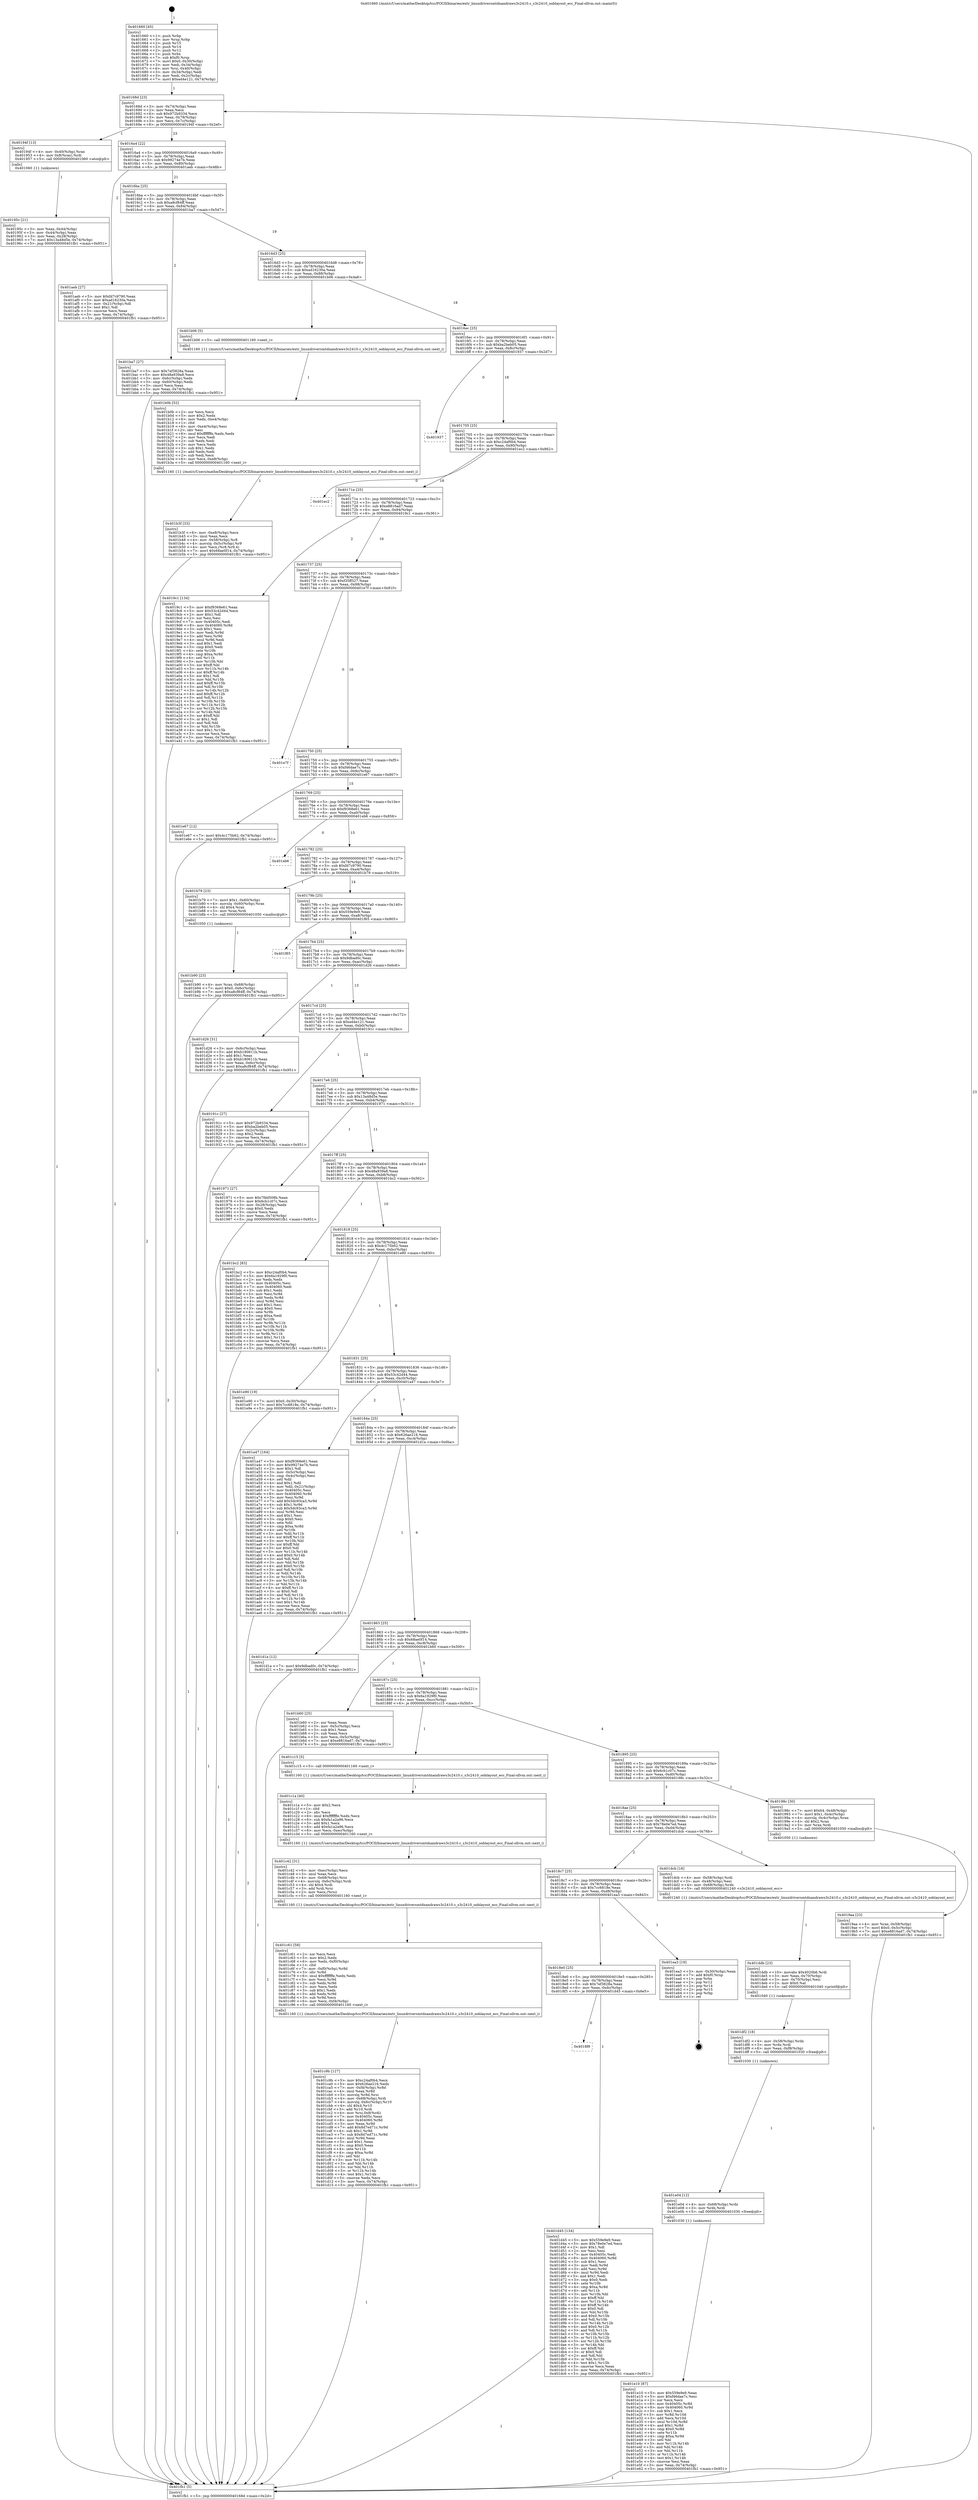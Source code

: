 digraph "0x401660" {
  label = "0x401660 (/mnt/c/Users/mathe/Desktop/tcc/POCII/binaries/extr_linuxdriversmtdnandraws3c2410.c_s3c2410_ooblayout_ecc_Final-ollvm.out::main(0))"
  labelloc = "t"
  node[shape=record]

  Entry [label="",width=0.3,height=0.3,shape=circle,fillcolor=black,style=filled]
  "0x40168d" [label="{
     0x40168d [23]\l
     | [instrs]\l
     &nbsp;&nbsp;0x40168d \<+3\>: mov -0x74(%rbp),%eax\l
     &nbsp;&nbsp;0x401690 \<+2\>: mov %eax,%ecx\l
     &nbsp;&nbsp;0x401692 \<+6\>: sub $0x972b9334,%ecx\l
     &nbsp;&nbsp;0x401698 \<+3\>: mov %eax,-0x78(%rbp)\l
     &nbsp;&nbsp;0x40169b \<+3\>: mov %ecx,-0x7c(%rbp)\l
     &nbsp;&nbsp;0x40169e \<+6\>: je 000000000040194f \<main+0x2ef\>\l
  }"]
  "0x40194f" [label="{
     0x40194f [13]\l
     | [instrs]\l
     &nbsp;&nbsp;0x40194f \<+4\>: mov -0x40(%rbp),%rax\l
     &nbsp;&nbsp;0x401953 \<+4\>: mov 0x8(%rax),%rdi\l
     &nbsp;&nbsp;0x401957 \<+5\>: call 0000000000401060 \<atoi@plt\>\l
     | [calls]\l
     &nbsp;&nbsp;0x401060 \{1\} (unknown)\l
  }"]
  "0x4016a4" [label="{
     0x4016a4 [22]\l
     | [instrs]\l
     &nbsp;&nbsp;0x4016a4 \<+5\>: jmp 00000000004016a9 \<main+0x49\>\l
     &nbsp;&nbsp;0x4016a9 \<+3\>: mov -0x78(%rbp),%eax\l
     &nbsp;&nbsp;0x4016ac \<+5\>: sub $0x99274e7b,%eax\l
     &nbsp;&nbsp;0x4016b1 \<+3\>: mov %eax,-0x80(%rbp)\l
     &nbsp;&nbsp;0x4016b4 \<+6\>: je 0000000000401aeb \<main+0x48b\>\l
  }"]
  Exit [label="",width=0.3,height=0.3,shape=circle,fillcolor=black,style=filled,peripheries=2]
  "0x401aeb" [label="{
     0x401aeb [27]\l
     | [instrs]\l
     &nbsp;&nbsp;0x401aeb \<+5\>: mov $0xfd7c9790,%eax\l
     &nbsp;&nbsp;0x401af0 \<+5\>: mov $0xad16230a,%ecx\l
     &nbsp;&nbsp;0x401af5 \<+3\>: mov -0x21(%rbp),%dl\l
     &nbsp;&nbsp;0x401af8 \<+3\>: test $0x1,%dl\l
     &nbsp;&nbsp;0x401afb \<+3\>: cmovne %ecx,%eax\l
     &nbsp;&nbsp;0x401afe \<+3\>: mov %eax,-0x74(%rbp)\l
     &nbsp;&nbsp;0x401b01 \<+5\>: jmp 0000000000401fb1 \<main+0x951\>\l
  }"]
  "0x4016ba" [label="{
     0x4016ba [25]\l
     | [instrs]\l
     &nbsp;&nbsp;0x4016ba \<+5\>: jmp 00000000004016bf \<main+0x5f\>\l
     &nbsp;&nbsp;0x4016bf \<+3\>: mov -0x78(%rbp),%eax\l
     &nbsp;&nbsp;0x4016c2 \<+5\>: sub $0xa8cf84ff,%eax\l
     &nbsp;&nbsp;0x4016c7 \<+6\>: mov %eax,-0x84(%rbp)\l
     &nbsp;&nbsp;0x4016cd \<+6\>: je 0000000000401ba7 \<main+0x547\>\l
  }"]
  "0x401e10" [label="{
     0x401e10 [87]\l
     | [instrs]\l
     &nbsp;&nbsp;0x401e10 \<+5\>: mov $0x559e9e9,%eax\l
     &nbsp;&nbsp;0x401e15 \<+5\>: mov $0xf46dae7c,%esi\l
     &nbsp;&nbsp;0x401e1a \<+2\>: xor %ecx,%ecx\l
     &nbsp;&nbsp;0x401e1c \<+8\>: mov 0x40405c,%r8d\l
     &nbsp;&nbsp;0x401e24 \<+8\>: mov 0x404060,%r9d\l
     &nbsp;&nbsp;0x401e2c \<+3\>: sub $0x1,%ecx\l
     &nbsp;&nbsp;0x401e2f \<+3\>: mov %r8d,%r10d\l
     &nbsp;&nbsp;0x401e32 \<+3\>: add %ecx,%r10d\l
     &nbsp;&nbsp;0x401e35 \<+4\>: imul %r10d,%r8d\l
     &nbsp;&nbsp;0x401e39 \<+4\>: and $0x1,%r8d\l
     &nbsp;&nbsp;0x401e3d \<+4\>: cmp $0x0,%r8d\l
     &nbsp;&nbsp;0x401e41 \<+4\>: sete %r11b\l
     &nbsp;&nbsp;0x401e45 \<+4\>: cmp $0xa,%r9d\l
     &nbsp;&nbsp;0x401e49 \<+3\>: setl %bl\l
     &nbsp;&nbsp;0x401e4c \<+3\>: mov %r11b,%r14b\l
     &nbsp;&nbsp;0x401e4f \<+3\>: and %bl,%r14b\l
     &nbsp;&nbsp;0x401e52 \<+3\>: xor %bl,%r11b\l
     &nbsp;&nbsp;0x401e55 \<+3\>: or %r11b,%r14b\l
     &nbsp;&nbsp;0x401e58 \<+4\>: test $0x1,%r14b\l
     &nbsp;&nbsp;0x401e5c \<+3\>: cmovne %esi,%eax\l
     &nbsp;&nbsp;0x401e5f \<+3\>: mov %eax,-0x74(%rbp)\l
     &nbsp;&nbsp;0x401e62 \<+5\>: jmp 0000000000401fb1 \<main+0x951\>\l
  }"]
  "0x401ba7" [label="{
     0x401ba7 [27]\l
     | [instrs]\l
     &nbsp;&nbsp;0x401ba7 \<+5\>: mov $0x7ef3828a,%eax\l
     &nbsp;&nbsp;0x401bac \<+5\>: mov $0x48a939a8,%ecx\l
     &nbsp;&nbsp;0x401bb1 \<+3\>: mov -0x6c(%rbp),%edx\l
     &nbsp;&nbsp;0x401bb4 \<+3\>: cmp -0x60(%rbp),%edx\l
     &nbsp;&nbsp;0x401bb7 \<+3\>: cmovl %ecx,%eax\l
     &nbsp;&nbsp;0x401bba \<+3\>: mov %eax,-0x74(%rbp)\l
     &nbsp;&nbsp;0x401bbd \<+5\>: jmp 0000000000401fb1 \<main+0x951\>\l
  }"]
  "0x4016d3" [label="{
     0x4016d3 [25]\l
     | [instrs]\l
     &nbsp;&nbsp;0x4016d3 \<+5\>: jmp 00000000004016d8 \<main+0x78\>\l
     &nbsp;&nbsp;0x4016d8 \<+3\>: mov -0x78(%rbp),%eax\l
     &nbsp;&nbsp;0x4016db \<+5\>: sub $0xad16230a,%eax\l
     &nbsp;&nbsp;0x4016e0 \<+6\>: mov %eax,-0x88(%rbp)\l
     &nbsp;&nbsp;0x4016e6 \<+6\>: je 0000000000401b06 \<main+0x4a6\>\l
  }"]
  "0x401e04" [label="{
     0x401e04 [12]\l
     | [instrs]\l
     &nbsp;&nbsp;0x401e04 \<+4\>: mov -0x68(%rbp),%rdx\l
     &nbsp;&nbsp;0x401e08 \<+3\>: mov %rdx,%rdi\l
     &nbsp;&nbsp;0x401e0b \<+5\>: call 0000000000401030 \<free@plt\>\l
     | [calls]\l
     &nbsp;&nbsp;0x401030 \{1\} (unknown)\l
  }"]
  "0x401b06" [label="{
     0x401b06 [5]\l
     | [instrs]\l
     &nbsp;&nbsp;0x401b06 \<+5\>: call 0000000000401160 \<next_i\>\l
     | [calls]\l
     &nbsp;&nbsp;0x401160 \{1\} (/mnt/c/Users/mathe/Desktop/tcc/POCII/binaries/extr_linuxdriversmtdnandraws3c2410.c_s3c2410_ooblayout_ecc_Final-ollvm.out::next_i)\l
  }"]
  "0x4016ec" [label="{
     0x4016ec [25]\l
     | [instrs]\l
     &nbsp;&nbsp;0x4016ec \<+5\>: jmp 00000000004016f1 \<main+0x91\>\l
     &nbsp;&nbsp;0x4016f1 \<+3\>: mov -0x78(%rbp),%eax\l
     &nbsp;&nbsp;0x4016f4 \<+5\>: sub $0xba2beb05,%eax\l
     &nbsp;&nbsp;0x4016f9 \<+6\>: mov %eax,-0x8c(%rbp)\l
     &nbsp;&nbsp;0x4016ff \<+6\>: je 0000000000401937 \<main+0x2d7\>\l
  }"]
  "0x401df2" [label="{
     0x401df2 [18]\l
     | [instrs]\l
     &nbsp;&nbsp;0x401df2 \<+4\>: mov -0x58(%rbp),%rdx\l
     &nbsp;&nbsp;0x401df6 \<+3\>: mov %rdx,%rdi\l
     &nbsp;&nbsp;0x401df9 \<+6\>: mov %eax,-0xf8(%rbp)\l
     &nbsp;&nbsp;0x401dff \<+5\>: call 0000000000401030 \<free@plt\>\l
     | [calls]\l
     &nbsp;&nbsp;0x401030 \{1\} (unknown)\l
  }"]
  "0x401937" [label="{
     0x401937\l
  }", style=dashed]
  "0x401705" [label="{
     0x401705 [25]\l
     | [instrs]\l
     &nbsp;&nbsp;0x401705 \<+5\>: jmp 000000000040170a \<main+0xaa\>\l
     &nbsp;&nbsp;0x40170a \<+3\>: mov -0x78(%rbp),%eax\l
     &nbsp;&nbsp;0x40170d \<+5\>: sub $0xc24af0b4,%eax\l
     &nbsp;&nbsp;0x401712 \<+6\>: mov %eax,-0x90(%rbp)\l
     &nbsp;&nbsp;0x401718 \<+6\>: je 0000000000401ec2 \<main+0x862\>\l
  }"]
  "0x401ddb" [label="{
     0x401ddb [23]\l
     | [instrs]\l
     &nbsp;&nbsp;0x401ddb \<+10\>: movabs $0x4020b6,%rdi\l
     &nbsp;&nbsp;0x401de5 \<+3\>: mov %eax,-0x70(%rbp)\l
     &nbsp;&nbsp;0x401de8 \<+3\>: mov -0x70(%rbp),%esi\l
     &nbsp;&nbsp;0x401deb \<+2\>: mov $0x0,%al\l
     &nbsp;&nbsp;0x401ded \<+5\>: call 0000000000401040 \<printf@plt\>\l
     | [calls]\l
     &nbsp;&nbsp;0x401040 \{1\} (unknown)\l
  }"]
  "0x401ec2" [label="{
     0x401ec2\l
  }", style=dashed]
  "0x40171e" [label="{
     0x40171e [25]\l
     | [instrs]\l
     &nbsp;&nbsp;0x40171e \<+5\>: jmp 0000000000401723 \<main+0xc3\>\l
     &nbsp;&nbsp;0x401723 \<+3\>: mov -0x78(%rbp),%eax\l
     &nbsp;&nbsp;0x401726 \<+5\>: sub $0xe8816ad7,%eax\l
     &nbsp;&nbsp;0x40172b \<+6\>: mov %eax,-0x94(%rbp)\l
     &nbsp;&nbsp;0x401731 \<+6\>: je 00000000004019c1 \<main+0x361\>\l
  }"]
  "0x4018f9" [label="{
     0x4018f9\l
  }", style=dashed]
  "0x4019c1" [label="{
     0x4019c1 [134]\l
     | [instrs]\l
     &nbsp;&nbsp;0x4019c1 \<+5\>: mov $0xf9368e61,%eax\l
     &nbsp;&nbsp;0x4019c6 \<+5\>: mov $0x53c42d44,%ecx\l
     &nbsp;&nbsp;0x4019cb \<+2\>: mov $0x1,%dl\l
     &nbsp;&nbsp;0x4019cd \<+2\>: xor %esi,%esi\l
     &nbsp;&nbsp;0x4019cf \<+7\>: mov 0x40405c,%edi\l
     &nbsp;&nbsp;0x4019d6 \<+8\>: mov 0x404060,%r8d\l
     &nbsp;&nbsp;0x4019de \<+3\>: sub $0x1,%esi\l
     &nbsp;&nbsp;0x4019e1 \<+3\>: mov %edi,%r9d\l
     &nbsp;&nbsp;0x4019e4 \<+3\>: add %esi,%r9d\l
     &nbsp;&nbsp;0x4019e7 \<+4\>: imul %r9d,%edi\l
     &nbsp;&nbsp;0x4019eb \<+3\>: and $0x1,%edi\l
     &nbsp;&nbsp;0x4019ee \<+3\>: cmp $0x0,%edi\l
     &nbsp;&nbsp;0x4019f1 \<+4\>: sete %r10b\l
     &nbsp;&nbsp;0x4019f5 \<+4\>: cmp $0xa,%r8d\l
     &nbsp;&nbsp;0x4019f9 \<+4\>: setl %r11b\l
     &nbsp;&nbsp;0x4019fd \<+3\>: mov %r10b,%bl\l
     &nbsp;&nbsp;0x401a00 \<+3\>: xor $0xff,%bl\l
     &nbsp;&nbsp;0x401a03 \<+3\>: mov %r11b,%r14b\l
     &nbsp;&nbsp;0x401a06 \<+4\>: xor $0xff,%r14b\l
     &nbsp;&nbsp;0x401a0a \<+3\>: xor $0x1,%dl\l
     &nbsp;&nbsp;0x401a0d \<+3\>: mov %bl,%r15b\l
     &nbsp;&nbsp;0x401a10 \<+4\>: and $0xff,%r15b\l
     &nbsp;&nbsp;0x401a14 \<+3\>: and %dl,%r10b\l
     &nbsp;&nbsp;0x401a17 \<+3\>: mov %r14b,%r12b\l
     &nbsp;&nbsp;0x401a1a \<+4\>: and $0xff,%r12b\l
     &nbsp;&nbsp;0x401a1e \<+3\>: and %dl,%r11b\l
     &nbsp;&nbsp;0x401a21 \<+3\>: or %r10b,%r15b\l
     &nbsp;&nbsp;0x401a24 \<+3\>: or %r11b,%r12b\l
     &nbsp;&nbsp;0x401a27 \<+3\>: xor %r12b,%r15b\l
     &nbsp;&nbsp;0x401a2a \<+3\>: or %r14b,%bl\l
     &nbsp;&nbsp;0x401a2d \<+3\>: xor $0xff,%bl\l
     &nbsp;&nbsp;0x401a30 \<+3\>: or $0x1,%dl\l
     &nbsp;&nbsp;0x401a33 \<+2\>: and %dl,%bl\l
     &nbsp;&nbsp;0x401a35 \<+3\>: or %bl,%r15b\l
     &nbsp;&nbsp;0x401a38 \<+4\>: test $0x1,%r15b\l
     &nbsp;&nbsp;0x401a3c \<+3\>: cmovne %ecx,%eax\l
     &nbsp;&nbsp;0x401a3f \<+3\>: mov %eax,-0x74(%rbp)\l
     &nbsp;&nbsp;0x401a42 \<+5\>: jmp 0000000000401fb1 \<main+0x951\>\l
  }"]
  "0x401737" [label="{
     0x401737 [25]\l
     | [instrs]\l
     &nbsp;&nbsp;0x401737 \<+5\>: jmp 000000000040173c \<main+0xdc\>\l
     &nbsp;&nbsp;0x40173c \<+3\>: mov -0x78(%rbp),%eax\l
     &nbsp;&nbsp;0x40173f \<+5\>: sub $0xf35ff327,%eax\l
     &nbsp;&nbsp;0x401744 \<+6\>: mov %eax,-0x98(%rbp)\l
     &nbsp;&nbsp;0x40174a \<+6\>: je 0000000000401e7f \<main+0x81f\>\l
  }"]
  "0x401d45" [label="{
     0x401d45 [134]\l
     | [instrs]\l
     &nbsp;&nbsp;0x401d45 \<+5\>: mov $0x559e9e9,%eax\l
     &nbsp;&nbsp;0x401d4a \<+5\>: mov $0x78e0e7ed,%ecx\l
     &nbsp;&nbsp;0x401d4f \<+2\>: mov $0x1,%dl\l
     &nbsp;&nbsp;0x401d51 \<+2\>: xor %esi,%esi\l
     &nbsp;&nbsp;0x401d53 \<+7\>: mov 0x40405c,%edi\l
     &nbsp;&nbsp;0x401d5a \<+8\>: mov 0x404060,%r8d\l
     &nbsp;&nbsp;0x401d62 \<+3\>: sub $0x1,%esi\l
     &nbsp;&nbsp;0x401d65 \<+3\>: mov %edi,%r9d\l
     &nbsp;&nbsp;0x401d68 \<+3\>: add %esi,%r9d\l
     &nbsp;&nbsp;0x401d6b \<+4\>: imul %r9d,%edi\l
     &nbsp;&nbsp;0x401d6f \<+3\>: and $0x1,%edi\l
     &nbsp;&nbsp;0x401d72 \<+3\>: cmp $0x0,%edi\l
     &nbsp;&nbsp;0x401d75 \<+4\>: sete %r10b\l
     &nbsp;&nbsp;0x401d79 \<+4\>: cmp $0xa,%r8d\l
     &nbsp;&nbsp;0x401d7d \<+4\>: setl %r11b\l
     &nbsp;&nbsp;0x401d81 \<+3\>: mov %r10b,%bl\l
     &nbsp;&nbsp;0x401d84 \<+3\>: xor $0xff,%bl\l
     &nbsp;&nbsp;0x401d87 \<+3\>: mov %r11b,%r14b\l
     &nbsp;&nbsp;0x401d8a \<+4\>: xor $0xff,%r14b\l
     &nbsp;&nbsp;0x401d8e \<+3\>: xor $0x0,%dl\l
     &nbsp;&nbsp;0x401d91 \<+3\>: mov %bl,%r15b\l
     &nbsp;&nbsp;0x401d94 \<+4\>: and $0x0,%r15b\l
     &nbsp;&nbsp;0x401d98 \<+3\>: and %dl,%r10b\l
     &nbsp;&nbsp;0x401d9b \<+3\>: mov %r14b,%r12b\l
     &nbsp;&nbsp;0x401d9e \<+4\>: and $0x0,%r12b\l
     &nbsp;&nbsp;0x401da2 \<+3\>: and %dl,%r11b\l
     &nbsp;&nbsp;0x401da5 \<+3\>: or %r10b,%r15b\l
     &nbsp;&nbsp;0x401da8 \<+3\>: or %r11b,%r12b\l
     &nbsp;&nbsp;0x401dab \<+3\>: xor %r12b,%r15b\l
     &nbsp;&nbsp;0x401dae \<+3\>: or %r14b,%bl\l
     &nbsp;&nbsp;0x401db1 \<+3\>: xor $0xff,%bl\l
     &nbsp;&nbsp;0x401db4 \<+3\>: or $0x0,%dl\l
     &nbsp;&nbsp;0x401db7 \<+2\>: and %dl,%bl\l
     &nbsp;&nbsp;0x401db9 \<+3\>: or %bl,%r15b\l
     &nbsp;&nbsp;0x401dbc \<+4\>: test $0x1,%r15b\l
     &nbsp;&nbsp;0x401dc0 \<+3\>: cmovne %ecx,%eax\l
     &nbsp;&nbsp;0x401dc3 \<+3\>: mov %eax,-0x74(%rbp)\l
     &nbsp;&nbsp;0x401dc6 \<+5\>: jmp 0000000000401fb1 \<main+0x951\>\l
  }"]
  "0x401e7f" [label="{
     0x401e7f\l
  }", style=dashed]
  "0x401750" [label="{
     0x401750 [25]\l
     | [instrs]\l
     &nbsp;&nbsp;0x401750 \<+5\>: jmp 0000000000401755 \<main+0xf5\>\l
     &nbsp;&nbsp;0x401755 \<+3\>: mov -0x78(%rbp),%eax\l
     &nbsp;&nbsp;0x401758 \<+5\>: sub $0xf46dae7c,%eax\l
     &nbsp;&nbsp;0x40175d \<+6\>: mov %eax,-0x9c(%rbp)\l
     &nbsp;&nbsp;0x401763 \<+6\>: je 0000000000401e67 \<main+0x807\>\l
  }"]
  "0x4018e0" [label="{
     0x4018e0 [25]\l
     | [instrs]\l
     &nbsp;&nbsp;0x4018e0 \<+5\>: jmp 00000000004018e5 \<main+0x285\>\l
     &nbsp;&nbsp;0x4018e5 \<+3\>: mov -0x78(%rbp),%eax\l
     &nbsp;&nbsp;0x4018e8 \<+5\>: sub $0x7ef3828a,%eax\l
     &nbsp;&nbsp;0x4018ed \<+6\>: mov %eax,-0xdc(%rbp)\l
     &nbsp;&nbsp;0x4018f3 \<+6\>: je 0000000000401d45 \<main+0x6e5\>\l
  }"]
  "0x401e67" [label="{
     0x401e67 [12]\l
     | [instrs]\l
     &nbsp;&nbsp;0x401e67 \<+7\>: movl $0x4c175b62,-0x74(%rbp)\l
     &nbsp;&nbsp;0x401e6e \<+5\>: jmp 0000000000401fb1 \<main+0x951\>\l
  }"]
  "0x401769" [label="{
     0x401769 [25]\l
     | [instrs]\l
     &nbsp;&nbsp;0x401769 \<+5\>: jmp 000000000040176e \<main+0x10e\>\l
     &nbsp;&nbsp;0x40176e \<+3\>: mov -0x78(%rbp),%eax\l
     &nbsp;&nbsp;0x401771 \<+5\>: sub $0xf9368e61,%eax\l
     &nbsp;&nbsp;0x401776 \<+6\>: mov %eax,-0xa0(%rbp)\l
     &nbsp;&nbsp;0x40177c \<+6\>: je 0000000000401eb6 \<main+0x856\>\l
  }"]
  "0x401ea3" [label="{
     0x401ea3 [19]\l
     | [instrs]\l
     &nbsp;&nbsp;0x401ea3 \<+3\>: mov -0x30(%rbp),%eax\l
     &nbsp;&nbsp;0x401ea6 \<+7\>: add $0xf0,%rsp\l
     &nbsp;&nbsp;0x401ead \<+1\>: pop %rbx\l
     &nbsp;&nbsp;0x401eae \<+2\>: pop %r12\l
     &nbsp;&nbsp;0x401eb0 \<+2\>: pop %r14\l
     &nbsp;&nbsp;0x401eb2 \<+2\>: pop %r15\l
     &nbsp;&nbsp;0x401eb4 \<+1\>: pop %rbp\l
     &nbsp;&nbsp;0x401eb5 \<+1\>: ret\l
  }"]
  "0x401eb6" [label="{
     0x401eb6\l
  }", style=dashed]
  "0x401782" [label="{
     0x401782 [25]\l
     | [instrs]\l
     &nbsp;&nbsp;0x401782 \<+5\>: jmp 0000000000401787 \<main+0x127\>\l
     &nbsp;&nbsp;0x401787 \<+3\>: mov -0x78(%rbp),%eax\l
     &nbsp;&nbsp;0x40178a \<+5\>: sub $0xfd7c9790,%eax\l
     &nbsp;&nbsp;0x40178f \<+6\>: mov %eax,-0xa4(%rbp)\l
     &nbsp;&nbsp;0x401795 \<+6\>: je 0000000000401b79 \<main+0x519\>\l
  }"]
  "0x4018c7" [label="{
     0x4018c7 [25]\l
     | [instrs]\l
     &nbsp;&nbsp;0x4018c7 \<+5\>: jmp 00000000004018cc \<main+0x26c\>\l
     &nbsp;&nbsp;0x4018cc \<+3\>: mov -0x78(%rbp),%eax\l
     &nbsp;&nbsp;0x4018cf \<+5\>: sub $0x7cc6818e,%eax\l
     &nbsp;&nbsp;0x4018d4 \<+6\>: mov %eax,-0xd8(%rbp)\l
     &nbsp;&nbsp;0x4018da \<+6\>: je 0000000000401ea3 \<main+0x843\>\l
  }"]
  "0x401b79" [label="{
     0x401b79 [23]\l
     | [instrs]\l
     &nbsp;&nbsp;0x401b79 \<+7\>: movl $0x1,-0x60(%rbp)\l
     &nbsp;&nbsp;0x401b80 \<+4\>: movslq -0x60(%rbp),%rax\l
     &nbsp;&nbsp;0x401b84 \<+4\>: shl $0x4,%rax\l
     &nbsp;&nbsp;0x401b88 \<+3\>: mov %rax,%rdi\l
     &nbsp;&nbsp;0x401b8b \<+5\>: call 0000000000401050 \<malloc@plt\>\l
     | [calls]\l
     &nbsp;&nbsp;0x401050 \{1\} (unknown)\l
  }"]
  "0x40179b" [label="{
     0x40179b [25]\l
     | [instrs]\l
     &nbsp;&nbsp;0x40179b \<+5\>: jmp 00000000004017a0 \<main+0x140\>\l
     &nbsp;&nbsp;0x4017a0 \<+3\>: mov -0x78(%rbp),%eax\l
     &nbsp;&nbsp;0x4017a3 \<+5\>: sub $0x559e9e9,%eax\l
     &nbsp;&nbsp;0x4017a8 \<+6\>: mov %eax,-0xa8(%rbp)\l
     &nbsp;&nbsp;0x4017ae \<+6\>: je 0000000000401f65 \<main+0x905\>\l
  }"]
  "0x401dcb" [label="{
     0x401dcb [16]\l
     | [instrs]\l
     &nbsp;&nbsp;0x401dcb \<+4\>: mov -0x58(%rbp),%rdi\l
     &nbsp;&nbsp;0x401dcf \<+3\>: mov -0x48(%rbp),%esi\l
     &nbsp;&nbsp;0x401dd2 \<+4\>: mov -0x68(%rbp),%rdx\l
     &nbsp;&nbsp;0x401dd6 \<+5\>: call 0000000000401240 \<s3c2410_ooblayout_ecc\>\l
     | [calls]\l
     &nbsp;&nbsp;0x401240 \{1\} (/mnt/c/Users/mathe/Desktop/tcc/POCII/binaries/extr_linuxdriversmtdnandraws3c2410.c_s3c2410_ooblayout_ecc_Final-ollvm.out::s3c2410_ooblayout_ecc)\l
  }"]
  "0x401f65" [label="{
     0x401f65\l
  }", style=dashed]
  "0x4017b4" [label="{
     0x4017b4 [25]\l
     | [instrs]\l
     &nbsp;&nbsp;0x4017b4 \<+5\>: jmp 00000000004017b9 \<main+0x159\>\l
     &nbsp;&nbsp;0x4017b9 \<+3\>: mov -0x78(%rbp),%eax\l
     &nbsp;&nbsp;0x4017bc \<+5\>: sub $0x9dbad0c,%eax\l
     &nbsp;&nbsp;0x4017c1 \<+6\>: mov %eax,-0xac(%rbp)\l
     &nbsp;&nbsp;0x4017c7 \<+6\>: je 0000000000401d26 \<main+0x6c6\>\l
  }"]
  "0x401c9b" [label="{
     0x401c9b [127]\l
     | [instrs]\l
     &nbsp;&nbsp;0x401c9b \<+5\>: mov $0xc24af0b4,%ecx\l
     &nbsp;&nbsp;0x401ca0 \<+5\>: mov $0x626ae216,%edx\l
     &nbsp;&nbsp;0x401ca5 \<+7\>: mov -0xf4(%rbp),%r8d\l
     &nbsp;&nbsp;0x401cac \<+4\>: imul %eax,%r8d\l
     &nbsp;&nbsp;0x401cb0 \<+3\>: movslq %r8d,%rsi\l
     &nbsp;&nbsp;0x401cb3 \<+4\>: mov -0x68(%rbp),%rdi\l
     &nbsp;&nbsp;0x401cb7 \<+4\>: movslq -0x6c(%rbp),%r10\l
     &nbsp;&nbsp;0x401cbb \<+4\>: shl $0x4,%r10\l
     &nbsp;&nbsp;0x401cbf \<+3\>: add %r10,%rdi\l
     &nbsp;&nbsp;0x401cc2 \<+4\>: mov %rsi,0x8(%rdi)\l
     &nbsp;&nbsp;0x401cc6 \<+7\>: mov 0x40405c,%eax\l
     &nbsp;&nbsp;0x401ccd \<+8\>: mov 0x404060,%r8d\l
     &nbsp;&nbsp;0x401cd5 \<+3\>: mov %eax,%r9d\l
     &nbsp;&nbsp;0x401cd8 \<+7\>: add $0x8d7ed71c,%r9d\l
     &nbsp;&nbsp;0x401cdf \<+4\>: sub $0x1,%r9d\l
     &nbsp;&nbsp;0x401ce3 \<+7\>: sub $0x8d7ed71c,%r9d\l
     &nbsp;&nbsp;0x401cea \<+4\>: imul %r9d,%eax\l
     &nbsp;&nbsp;0x401cee \<+3\>: and $0x1,%eax\l
     &nbsp;&nbsp;0x401cf1 \<+3\>: cmp $0x0,%eax\l
     &nbsp;&nbsp;0x401cf4 \<+4\>: sete %r11b\l
     &nbsp;&nbsp;0x401cf8 \<+4\>: cmp $0xa,%r8d\l
     &nbsp;&nbsp;0x401cfc \<+3\>: setl %bl\l
     &nbsp;&nbsp;0x401cff \<+3\>: mov %r11b,%r14b\l
     &nbsp;&nbsp;0x401d02 \<+3\>: and %bl,%r14b\l
     &nbsp;&nbsp;0x401d05 \<+3\>: xor %bl,%r11b\l
     &nbsp;&nbsp;0x401d08 \<+3\>: or %r11b,%r14b\l
     &nbsp;&nbsp;0x401d0b \<+4\>: test $0x1,%r14b\l
     &nbsp;&nbsp;0x401d0f \<+3\>: cmovne %edx,%ecx\l
     &nbsp;&nbsp;0x401d12 \<+3\>: mov %ecx,-0x74(%rbp)\l
     &nbsp;&nbsp;0x401d15 \<+5\>: jmp 0000000000401fb1 \<main+0x951\>\l
  }"]
  "0x401d26" [label="{
     0x401d26 [31]\l
     | [instrs]\l
     &nbsp;&nbsp;0x401d26 \<+3\>: mov -0x6c(%rbp),%eax\l
     &nbsp;&nbsp;0x401d29 \<+5\>: add $0xb180611b,%eax\l
     &nbsp;&nbsp;0x401d2e \<+3\>: add $0x1,%eax\l
     &nbsp;&nbsp;0x401d31 \<+5\>: sub $0xb180611b,%eax\l
     &nbsp;&nbsp;0x401d36 \<+3\>: mov %eax,-0x6c(%rbp)\l
     &nbsp;&nbsp;0x401d39 \<+7\>: movl $0xa8cf84ff,-0x74(%rbp)\l
     &nbsp;&nbsp;0x401d40 \<+5\>: jmp 0000000000401fb1 \<main+0x951\>\l
  }"]
  "0x4017cd" [label="{
     0x4017cd [25]\l
     | [instrs]\l
     &nbsp;&nbsp;0x4017cd \<+5\>: jmp 00000000004017d2 \<main+0x172\>\l
     &nbsp;&nbsp;0x4017d2 \<+3\>: mov -0x78(%rbp),%eax\l
     &nbsp;&nbsp;0x4017d5 \<+5\>: sub $0xed4e121,%eax\l
     &nbsp;&nbsp;0x4017da \<+6\>: mov %eax,-0xb0(%rbp)\l
     &nbsp;&nbsp;0x4017e0 \<+6\>: je 000000000040191c \<main+0x2bc\>\l
  }"]
  "0x401c61" [label="{
     0x401c61 [58]\l
     | [instrs]\l
     &nbsp;&nbsp;0x401c61 \<+2\>: xor %ecx,%ecx\l
     &nbsp;&nbsp;0x401c63 \<+5\>: mov $0x2,%edx\l
     &nbsp;&nbsp;0x401c68 \<+6\>: mov %edx,-0xf0(%rbp)\l
     &nbsp;&nbsp;0x401c6e \<+1\>: cltd\l
     &nbsp;&nbsp;0x401c6f \<+7\>: mov -0xf0(%rbp),%r8d\l
     &nbsp;&nbsp;0x401c76 \<+3\>: idiv %r8d\l
     &nbsp;&nbsp;0x401c79 \<+6\>: imul $0xfffffffe,%edx,%edx\l
     &nbsp;&nbsp;0x401c7f \<+3\>: mov %ecx,%r9d\l
     &nbsp;&nbsp;0x401c82 \<+3\>: sub %edx,%r9d\l
     &nbsp;&nbsp;0x401c85 \<+2\>: mov %ecx,%edx\l
     &nbsp;&nbsp;0x401c87 \<+3\>: sub $0x1,%edx\l
     &nbsp;&nbsp;0x401c8a \<+3\>: add %edx,%r9d\l
     &nbsp;&nbsp;0x401c8d \<+3\>: sub %r9d,%ecx\l
     &nbsp;&nbsp;0x401c90 \<+6\>: mov %ecx,-0xf4(%rbp)\l
     &nbsp;&nbsp;0x401c96 \<+5\>: call 0000000000401160 \<next_i\>\l
     | [calls]\l
     &nbsp;&nbsp;0x401160 \{1\} (/mnt/c/Users/mathe/Desktop/tcc/POCII/binaries/extr_linuxdriversmtdnandraws3c2410.c_s3c2410_ooblayout_ecc_Final-ollvm.out::next_i)\l
  }"]
  "0x40191c" [label="{
     0x40191c [27]\l
     | [instrs]\l
     &nbsp;&nbsp;0x40191c \<+5\>: mov $0x972b9334,%eax\l
     &nbsp;&nbsp;0x401921 \<+5\>: mov $0xba2beb05,%ecx\l
     &nbsp;&nbsp;0x401926 \<+3\>: mov -0x2c(%rbp),%edx\l
     &nbsp;&nbsp;0x401929 \<+3\>: cmp $0x2,%edx\l
     &nbsp;&nbsp;0x40192c \<+3\>: cmovne %ecx,%eax\l
     &nbsp;&nbsp;0x40192f \<+3\>: mov %eax,-0x74(%rbp)\l
     &nbsp;&nbsp;0x401932 \<+5\>: jmp 0000000000401fb1 \<main+0x951\>\l
  }"]
  "0x4017e6" [label="{
     0x4017e6 [25]\l
     | [instrs]\l
     &nbsp;&nbsp;0x4017e6 \<+5\>: jmp 00000000004017eb \<main+0x18b\>\l
     &nbsp;&nbsp;0x4017eb \<+3\>: mov -0x78(%rbp),%eax\l
     &nbsp;&nbsp;0x4017ee \<+5\>: sub $0x13a48d5e,%eax\l
     &nbsp;&nbsp;0x4017f3 \<+6\>: mov %eax,-0xb4(%rbp)\l
     &nbsp;&nbsp;0x4017f9 \<+6\>: je 0000000000401971 \<main+0x311\>\l
  }"]
  "0x401fb1" [label="{
     0x401fb1 [5]\l
     | [instrs]\l
     &nbsp;&nbsp;0x401fb1 \<+5\>: jmp 000000000040168d \<main+0x2d\>\l
  }"]
  "0x401660" [label="{
     0x401660 [45]\l
     | [instrs]\l
     &nbsp;&nbsp;0x401660 \<+1\>: push %rbp\l
     &nbsp;&nbsp;0x401661 \<+3\>: mov %rsp,%rbp\l
     &nbsp;&nbsp;0x401664 \<+2\>: push %r15\l
     &nbsp;&nbsp;0x401666 \<+2\>: push %r14\l
     &nbsp;&nbsp;0x401668 \<+2\>: push %r12\l
     &nbsp;&nbsp;0x40166a \<+1\>: push %rbx\l
     &nbsp;&nbsp;0x40166b \<+7\>: sub $0xf0,%rsp\l
     &nbsp;&nbsp;0x401672 \<+7\>: movl $0x0,-0x30(%rbp)\l
     &nbsp;&nbsp;0x401679 \<+3\>: mov %edi,-0x34(%rbp)\l
     &nbsp;&nbsp;0x40167c \<+4\>: mov %rsi,-0x40(%rbp)\l
     &nbsp;&nbsp;0x401680 \<+3\>: mov -0x34(%rbp),%edi\l
     &nbsp;&nbsp;0x401683 \<+3\>: mov %edi,-0x2c(%rbp)\l
     &nbsp;&nbsp;0x401686 \<+7\>: movl $0xed4e121,-0x74(%rbp)\l
  }"]
  "0x40195c" [label="{
     0x40195c [21]\l
     | [instrs]\l
     &nbsp;&nbsp;0x40195c \<+3\>: mov %eax,-0x44(%rbp)\l
     &nbsp;&nbsp;0x40195f \<+3\>: mov -0x44(%rbp),%eax\l
     &nbsp;&nbsp;0x401962 \<+3\>: mov %eax,-0x28(%rbp)\l
     &nbsp;&nbsp;0x401965 \<+7\>: movl $0x13a48d5e,-0x74(%rbp)\l
     &nbsp;&nbsp;0x40196c \<+5\>: jmp 0000000000401fb1 \<main+0x951\>\l
  }"]
  "0x401c42" [label="{
     0x401c42 [31]\l
     | [instrs]\l
     &nbsp;&nbsp;0x401c42 \<+6\>: mov -0xec(%rbp),%ecx\l
     &nbsp;&nbsp;0x401c48 \<+3\>: imul %eax,%ecx\l
     &nbsp;&nbsp;0x401c4b \<+4\>: mov -0x68(%rbp),%rsi\l
     &nbsp;&nbsp;0x401c4f \<+4\>: movslq -0x6c(%rbp),%rdi\l
     &nbsp;&nbsp;0x401c53 \<+4\>: shl $0x4,%rdi\l
     &nbsp;&nbsp;0x401c57 \<+3\>: add %rdi,%rsi\l
     &nbsp;&nbsp;0x401c5a \<+2\>: mov %ecx,(%rsi)\l
     &nbsp;&nbsp;0x401c5c \<+5\>: call 0000000000401160 \<next_i\>\l
     | [calls]\l
     &nbsp;&nbsp;0x401160 \{1\} (/mnt/c/Users/mathe/Desktop/tcc/POCII/binaries/extr_linuxdriversmtdnandraws3c2410.c_s3c2410_ooblayout_ecc_Final-ollvm.out::next_i)\l
  }"]
  "0x401971" [label="{
     0x401971 [27]\l
     | [instrs]\l
     &nbsp;&nbsp;0x401971 \<+5\>: mov $0x7fdd508b,%eax\l
     &nbsp;&nbsp;0x401976 \<+5\>: mov $0x6cb1c07c,%ecx\l
     &nbsp;&nbsp;0x40197b \<+3\>: mov -0x28(%rbp),%edx\l
     &nbsp;&nbsp;0x40197e \<+3\>: cmp $0x0,%edx\l
     &nbsp;&nbsp;0x401981 \<+3\>: cmove %ecx,%eax\l
     &nbsp;&nbsp;0x401984 \<+3\>: mov %eax,-0x74(%rbp)\l
     &nbsp;&nbsp;0x401987 \<+5\>: jmp 0000000000401fb1 \<main+0x951\>\l
  }"]
  "0x4017ff" [label="{
     0x4017ff [25]\l
     | [instrs]\l
     &nbsp;&nbsp;0x4017ff \<+5\>: jmp 0000000000401804 \<main+0x1a4\>\l
     &nbsp;&nbsp;0x401804 \<+3\>: mov -0x78(%rbp),%eax\l
     &nbsp;&nbsp;0x401807 \<+5\>: sub $0x48a939a8,%eax\l
     &nbsp;&nbsp;0x40180c \<+6\>: mov %eax,-0xb8(%rbp)\l
     &nbsp;&nbsp;0x401812 \<+6\>: je 0000000000401bc2 \<main+0x562\>\l
  }"]
  "0x401c1a" [label="{
     0x401c1a [40]\l
     | [instrs]\l
     &nbsp;&nbsp;0x401c1a \<+5\>: mov $0x2,%ecx\l
     &nbsp;&nbsp;0x401c1f \<+1\>: cltd\l
     &nbsp;&nbsp;0x401c20 \<+2\>: idiv %ecx\l
     &nbsp;&nbsp;0x401c22 \<+6\>: imul $0xfffffffe,%edx,%ecx\l
     &nbsp;&nbsp;0x401c28 \<+6\>: sub $0xfa1a2a96,%ecx\l
     &nbsp;&nbsp;0x401c2e \<+3\>: add $0x1,%ecx\l
     &nbsp;&nbsp;0x401c31 \<+6\>: add $0xfa1a2a96,%ecx\l
     &nbsp;&nbsp;0x401c37 \<+6\>: mov %ecx,-0xec(%rbp)\l
     &nbsp;&nbsp;0x401c3d \<+5\>: call 0000000000401160 \<next_i\>\l
     | [calls]\l
     &nbsp;&nbsp;0x401160 \{1\} (/mnt/c/Users/mathe/Desktop/tcc/POCII/binaries/extr_linuxdriversmtdnandraws3c2410.c_s3c2410_ooblayout_ecc_Final-ollvm.out::next_i)\l
  }"]
  "0x401bc2" [label="{
     0x401bc2 [83]\l
     | [instrs]\l
     &nbsp;&nbsp;0x401bc2 \<+5\>: mov $0xc24af0b4,%eax\l
     &nbsp;&nbsp;0x401bc7 \<+5\>: mov $0x6a1929f0,%ecx\l
     &nbsp;&nbsp;0x401bcc \<+2\>: xor %edx,%edx\l
     &nbsp;&nbsp;0x401bce \<+7\>: mov 0x40405c,%esi\l
     &nbsp;&nbsp;0x401bd5 \<+7\>: mov 0x404060,%edi\l
     &nbsp;&nbsp;0x401bdc \<+3\>: sub $0x1,%edx\l
     &nbsp;&nbsp;0x401bdf \<+3\>: mov %esi,%r8d\l
     &nbsp;&nbsp;0x401be2 \<+3\>: add %edx,%r8d\l
     &nbsp;&nbsp;0x401be5 \<+4\>: imul %r8d,%esi\l
     &nbsp;&nbsp;0x401be9 \<+3\>: and $0x1,%esi\l
     &nbsp;&nbsp;0x401bec \<+3\>: cmp $0x0,%esi\l
     &nbsp;&nbsp;0x401bef \<+4\>: sete %r9b\l
     &nbsp;&nbsp;0x401bf3 \<+3\>: cmp $0xa,%edi\l
     &nbsp;&nbsp;0x401bf6 \<+4\>: setl %r10b\l
     &nbsp;&nbsp;0x401bfa \<+3\>: mov %r9b,%r11b\l
     &nbsp;&nbsp;0x401bfd \<+3\>: and %r10b,%r11b\l
     &nbsp;&nbsp;0x401c00 \<+3\>: xor %r10b,%r9b\l
     &nbsp;&nbsp;0x401c03 \<+3\>: or %r9b,%r11b\l
     &nbsp;&nbsp;0x401c06 \<+4\>: test $0x1,%r11b\l
     &nbsp;&nbsp;0x401c0a \<+3\>: cmovne %ecx,%eax\l
     &nbsp;&nbsp;0x401c0d \<+3\>: mov %eax,-0x74(%rbp)\l
     &nbsp;&nbsp;0x401c10 \<+5\>: jmp 0000000000401fb1 \<main+0x951\>\l
  }"]
  "0x401818" [label="{
     0x401818 [25]\l
     | [instrs]\l
     &nbsp;&nbsp;0x401818 \<+5\>: jmp 000000000040181d \<main+0x1bd\>\l
     &nbsp;&nbsp;0x40181d \<+3\>: mov -0x78(%rbp),%eax\l
     &nbsp;&nbsp;0x401820 \<+5\>: sub $0x4c175b62,%eax\l
     &nbsp;&nbsp;0x401825 \<+6\>: mov %eax,-0xbc(%rbp)\l
     &nbsp;&nbsp;0x40182b \<+6\>: je 0000000000401e90 \<main+0x830\>\l
  }"]
  "0x401b90" [label="{
     0x401b90 [23]\l
     | [instrs]\l
     &nbsp;&nbsp;0x401b90 \<+4\>: mov %rax,-0x68(%rbp)\l
     &nbsp;&nbsp;0x401b94 \<+7\>: movl $0x0,-0x6c(%rbp)\l
     &nbsp;&nbsp;0x401b9b \<+7\>: movl $0xa8cf84ff,-0x74(%rbp)\l
     &nbsp;&nbsp;0x401ba2 \<+5\>: jmp 0000000000401fb1 \<main+0x951\>\l
  }"]
  "0x401e90" [label="{
     0x401e90 [19]\l
     | [instrs]\l
     &nbsp;&nbsp;0x401e90 \<+7\>: movl $0x0,-0x30(%rbp)\l
     &nbsp;&nbsp;0x401e97 \<+7\>: movl $0x7cc6818e,-0x74(%rbp)\l
     &nbsp;&nbsp;0x401e9e \<+5\>: jmp 0000000000401fb1 \<main+0x951\>\l
  }"]
  "0x401831" [label="{
     0x401831 [25]\l
     | [instrs]\l
     &nbsp;&nbsp;0x401831 \<+5\>: jmp 0000000000401836 \<main+0x1d6\>\l
     &nbsp;&nbsp;0x401836 \<+3\>: mov -0x78(%rbp),%eax\l
     &nbsp;&nbsp;0x401839 \<+5\>: sub $0x53c42d44,%eax\l
     &nbsp;&nbsp;0x40183e \<+6\>: mov %eax,-0xc0(%rbp)\l
     &nbsp;&nbsp;0x401844 \<+6\>: je 0000000000401a47 \<main+0x3e7\>\l
  }"]
  "0x401b3f" [label="{
     0x401b3f [33]\l
     | [instrs]\l
     &nbsp;&nbsp;0x401b3f \<+6\>: mov -0xe8(%rbp),%ecx\l
     &nbsp;&nbsp;0x401b45 \<+3\>: imul %eax,%ecx\l
     &nbsp;&nbsp;0x401b48 \<+4\>: mov -0x58(%rbp),%r8\l
     &nbsp;&nbsp;0x401b4c \<+4\>: movslq -0x5c(%rbp),%r9\l
     &nbsp;&nbsp;0x401b50 \<+4\>: mov %ecx,(%r8,%r9,4)\l
     &nbsp;&nbsp;0x401b54 \<+7\>: movl $0x68ae0f14,-0x74(%rbp)\l
     &nbsp;&nbsp;0x401b5b \<+5\>: jmp 0000000000401fb1 \<main+0x951\>\l
  }"]
  "0x401a47" [label="{
     0x401a47 [164]\l
     | [instrs]\l
     &nbsp;&nbsp;0x401a47 \<+5\>: mov $0xf9368e61,%eax\l
     &nbsp;&nbsp;0x401a4c \<+5\>: mov $0x99274e7b,%ecx\l
     &nbsp;&nbsp;0x401a51 \<+2\>: mov $0x1,%dl\l
     &nbsp;&nbsp;0x401a53 \<+3\>: mov -0x5c(%rbp),%esi\l
     &nbsp;&nbsp;0x401a56 \<+3\>: cmp -0x4c(%rbp),%esi\l
     &nbsp;&nbsp;0x401a59 \<+4\>: setl %dil\l
     &nbsp;&nbsp;0x401a5d \<+4\>: and $0x1,%dil\l
     &nbsp;&nbsp;0x401a61 \<+4\>: mov %dil,-0x21(%rbp)\l
     &nbsp;&nbsp;0x401a65 \<+7\>: mov 0x40405c,%esi\l
     &nbsp;&nbsp;0x401a6c \<+8\>: mov 0x404060,%r8d\l
     &nbsp;&nbsp;0x401a74 \<+3\>: mov %esi,%r9d\l
     &nbsp;&nbsp;0x401a77 \<+7\>: add $0x5dc93ca3,%r9d\l
     &nbsp;&nbsp;0x401a7e \<+4\>: sub $0x1,%r9d\l
     &nbsp;&nbsp;0x401a82 \<+7\>: sub $0x5dc93ca3,%r9d\l
     &nbsp;&nbsp;0x401a89 \<+4\>: imul %r9d,%esi\l
     &nbsp;&nbsp;0x401a8d \<+3\>: and $0x1,%esi\l
     &nbsp;&nbsp;0x401a90 \<+3\>: cmp $0x0,%esi\l
     &nbsp;&nbsp;0x401a93 \<+4\>: sete %dil\l
     &nbsp;&nbsp;0x401a97 \<+4\>: cmp $0xa,%r8d\l
     &nbsp;&nbsp;0x401a9b \<+4\>: setl %r10b\l
     &nbsp;&nbsp;0x401a9f \<+3\>: mov %dil,%r11b\l
     &nbsp;&nbsp;0x401aa2 \<+4\>: xor $0xff,%r11b\l
     &nbsp;&nbsp;0x401aa6 \<+3\>: mov %r10b,%bl\l
     &nbsp;&nbsp;0x401aa9 \<+3\>: xor $0xff,%bl\l
     &nbsp;&nbsp;0x401aac \<+3\>: xor $0x0,%dl\l
     &nbsp;&nbsp;0x401aaf \<+3\>: mov %r11b,%r14b\l
     &nbsp;&nbsp;0x401ab2 \<+4\>: and $0x0,%r14b\l
     &nbsp;&nbsp;0x401ab6 \<+3\>: and %dl,%dil\l
     &nbsp;&nbsp;0x401ab9 \<+3\>: mov %bl,%r15b\l
     &nbsp;&nbsp;0x401abc \<+4\>: and $0x0,%r15b\l
     &nbsp;&nbsp;0x401ac0 \<+3\>: and %dl,%r10b\l
     &nbsp;&nbsp;0x401ac3 \<+3\>: or %dil,%r14b\l
     &nbsp;&nbsp;0x401ac6 \<+3\>: or %r10b,%r15b\l
     &nbsp;&nbsp;0x401ac9 \<+3\>: xor %r15b,%r14b\l
     &nbsp;&nbsp;0x401acc \<+3\>: or %bl,%r11b\l
     &nbsp;&nbsp;0x401acf \<+4\>: xor $0xff,%r11b\l
     &nbsp;&nbsp;0x401ad3 \<+3\>: or $0x0,%dl\l
     &nbsp;&nbsp;0x401ad6 \<+3\>: and %dl,%r11b\l
     &nbsp;&nbsp;0x401ad9 \<+3\>: or %r11b,%r14b\l
     &nbsp;&nbsp;0x401adc \<+4\>: test $0x1,%r14b\l
     &nbsp;&nbsp;0x401ae0 \<+3\>: cmovne %ecx,%eax\l
     &nbsp;&nbsp;0x401ae3 \<+3\>: mov %eax,-0x74(%rbp)\l
     &nbsp;&nbsp;0x401ae6 \<+5\>: jmp 0000000000401fb1 \<main+0x951\>\l
  }"]
  "0x40184a" [label="{
     0x40184a [25]\l
     | [instrs]\l
     &nbsp;&nbsp;0x40184a \<+5\>: jmp 000000000040184f \<main+0x1ef\>\l
     &nbsp;&nbsp;0x40184f \<+3\>: mov -0x78(%rbp),%eax\l
     &nbsp;&nbsp;0x401852 \<+5\>: sub $0x626ae216,%eax\l
     &nbsp;&nbsp;0x401857 \<+6\>: mov %eax,-0xc4(%rbp)\l
     &nbsp;&nbsp;0x40185d \<+6\>: je 0000000000401d1a \<main+0x6ba\>\l
  }"]
  "0x401b0b" [label="{
     0x401b0b [52]\l
     | [instrs]\l
     &nbsp;&nbsp;0x401b0b \<+2\>: xor %ecx,%ecx\l
     &nbsp;&nbsp;0x401b0d \<+5\>: mov $0x2,%edx\l
     &nbsp;&nbsp;0x401b12 \<+6\>: mov %edx,-0xe4(%rbp)\l
     &nbsp;&nbsp;0x401b18 \<+1\>: cltd\l
     &nbsp;&nbsp;0x401b19 \<+6\>: mov -0xe4(%rbp),%esi\l
     &nbsp;&nbsp;0x401b1f \<+2\>: idiv %esi\l
     &nbsp;&nbsp;0x401b21 \<+6\>: imul $0xfffffffe,%edx,%edx\l
     &nbsp;&nbsp;0x401b27 \<+2\>: mov %ecx,%edi\l
     &nbsp;&nbsp;0x401b29 \<+2\>: sub %edx,%edi\l
     &nbsp;&nbsp;0x401b2b \<+2\>: mov %ecx,%edx\l
     &nbsp;&nbsp;0x401b2d \<+3\>: sub $0x1,%edx\l
     &nbsp;&nbsp;0x401b30 \<+2\>: add %edx,%edi\l
     &nbsp;&nbsp;0x401b32 \<+2\>: sub %edi,%ecx\l
     &nbsp;&nbsp;0x401b34 \<+6\>: mov %ecx,-0xe8(%rbp)\l
     &nbsp;&nbsp;0x401b3a \<+5\>: call 0000000000401160 \<next_i\>\l
     | [calls]\l
     &nbsp;&nbsp;0x401160 \{1\} (/mnt/c/Users/mathe/Desktop/tcc/POCII/binaries/extr_linuxdriversmtdnandraws3c2410.c_s3c2410_ooblayout_ecc_Final-ollvm.out::next_i)\l
  }"]
  "0x401d1a" [label="{
     0x401d1a [12]\l
     | [instrs]\l
     &nbsp;&nbsp;0x401d1a \<+7\>: movl $0x9dbad0c,-0x74(%rbp)\l
     &nbsp;&nbsp;0x401d21 \<+5\>: jmp 0000000000401fb1 \<main+0x951\>\l
  }"]
  "0x401863" [label="{
     0x401863 [25]\l
     | [instrs]\l
     &nbsp;&nbsp;0x401863 \<+5\>: jmp 0000000000401868 \<main+0x208\>\l
     &nbsp;&nbsp;0x401868 \<+3\>: mov -0x78(%rbp),%eax\l
     &nbsp;&nbsp;0x40186b \<+5\>: sub $0x68ae0f14,%eax\l
     &nbsp;&nbsp;0x401870 \<+6\>: mov %eax,-0xc8(%rbp)\l
     &nbsp;&nbsp;0x401876 \<+6\>: je 0000000000401b60 \<main+0x500\>\l
  }"]
  "0x4019aa" [label="{
     0x4019aa [23]\l
     | [instrs]\l
     &nbsp;&nbsp;0x4019aa \<+4\>: mov %rax,-0x58(%rbp)\l
     &nbsp;&nbsp;0x4019ae \<+7\>: movl $0x0,-0x5c(%rbp)\l
     &nbsp;&nbsp;0x4019b5 \<+7\>: movl $0xe8816ad7,-0x74(%rbp)\l
     &nbsp;&nbsp;0x4019bc \<+5\>: jmp 0000000000401fb1 \<main+0x951\>\l
  }"]
  "0x401b60" [label="{
     0x401b60 [25]\l
     | [instrs]\l
     &nbsp;&nbsp;0x401b60 \<+2\>: xor %eax,%eax\l
     &nbsp;&nbsp;0x401b62 \<+3\>: mov -0x5c(%rbp),%ecx\l
     &nbsp;&nbsp;0x401b65 \<+3\>: sub $0x1,%eax\l
     &nbsp;&nbsp;0x401b68 \<+2\>: sub %eax,%ecx\l
     &nbsp;&nbsp;0x401b6a \<+3\>: mov %ecx,-0x5c(%rbp)\l
     &nbsp;&nbsp;0x401b6d \<+7\>: movl $0xe8816ad7,-0x74(%rbp)\l
     &nbsp;&nbsp;0x401b74 \<+5\>: jmp 0000000000401fb1 \<main+0x951\>\l
  }"]
  "0x40187c" [label="{
     0x40187c [25]\l
     | [instrs]\l
     &nbsp;&nbsp;0x40187c \<+5\>: jmp 0000000000401881 \<main+0x221\>\l
     &nbsp;&nbsp;0x401881 \<+3\>: mov -0x78(%rbp),%eax\l
     &nbsp;&nbsp;0x401884 \<+5\>: sub $0x6a1929f0,%eax\l
     &nbsp;&nbsp;0x401889 \<+6\>: mov %eax,-0xcc(%rbp)\l
     &nbsp;&nbsp;0x40188f \<+6\>: je 0000000000401c15 \<main+0x5b5\>\l
  }"]
  "0x4018ae" [label="{
     0x4018ae [25]\l
     | [instrs]\l
     &nbsp;&nbsp;0x4018ae \<+5\>: jmp 00000000004018b3 \<main+0x253\>\l
     &nbsp;&nbsp;0x4018b3 \<+3\>: mov -0x78(%rbp),%eax\l
     &nbsp;&nbsp;0x4018b6 \<+5\>: sub $0x78e0e7ed,%eax\l
     &nbsp;&nbsp;0x4018bb \<+6\>: mov %eax,-0xd4(%rbp)\l
     &nbsp;&nbsp;0x4018c1 \<+6\>: je 0000000000401dcb \<main+0x76b\>\l
  }"]
  "0x401c15" [label="{
     0x401c15 [5]\l
     | [instrs]\l
     &nbsp;&nbsp;0x401c15 \<+5\>: call 0000000000401160 \<next_i\>\l
     | [calls]\l
     &nbsp;&nbsp;0x401160 \{1\} (/mnt/c/Users/mathe/Desktop/tcc/POCII/binaries/extr_linuxdriversmtdnandraws3c2410.c_s3c2410_ooblayout_ecc_Final-ollvm.out::next_i)\l
  }"]
  "0x401895" [label="{
     0x401895 [25]\l
     | [instrs]\l
     &nbsp;&nbsp;0x401895 \<+5\>: jmp 000000000040189a \<main+0x23a\>\l
     &nbsp;&nbsp;0x40189a \<+3\>: mov -0x78(%rbp),%eax\l
     &nbsp;&nbsp;0x40189d \<+5\>: sub $0x6cb1c07c,%eax\l
     &nbsp;&nbsp;0x4018a2 \<+6\>: mov %eax,-0xd0(%rbp)\l
     &nbsp;&nbsp;0x4018a8 \<+6\>: je 000000000040198c \<main+0x32c\>\l
  }"]
  "0x40198c" [label="{
     0x40198c [30]\l
     | [instrs]\l
     &nbsp;&nbsp;0x40198c \<+7\>: movl $0x64,-0x48(%rbp)\l
     &nbsp;&nbsp;0x401993 \<+7\>: movl $0x1,-0x4c(%rbp)\l
     &nbsp;&nbsp;0x40199a \<+4\>: movslq -0x4c(%rbp),%rax\l
     &nbsp;&nbsp;0x40199e \<+4\>: shl $0x2,%rax\l
     &nbsp;&nbsp;0x4019a2 \<+3\>: mov %rax,%rdi\l
     &nbsp;&nbsp;0x4019a5 \<+5\>: call 0000000000401050 \<malloc@plt\>\l
     | [calls]\l
     &nbsp;&nbsp;0x401050 \{1\} (unknown)\l
  }"]
  Entry -> "0x401660" [label=" 1"]
  "0x40168d" -> "0x40194f" [label=" 1"]
  "0x40168d" -> "0x4016a4" [label=" 23"]
  "0x401ea3" -> Exit [label=" 1"]
  "0x4016a4" -> "0x401aeb" [label=" 2"]
  "0x4016a4" -> "0x4016ba" [label=" 21"]
  "0x401e90" -> "0x401fb1" [label=" 1"]
  "0x4016ba" -> "0x401ba7" [label=" 2"]
  "0x4016ba" -> "0x4016d3" [label=" 19"]
  "0x401e67" -> "0x401fb1" [label=" 1"]
  "0x4016d3" -> "0x401b06" [label=" 1"]
  "0x4016d3" -> "0x4016ec" [label=" 18"]
  "0x401e10" -> "0x401fb1" [label=" 1"]
  "0x4016ec" -> "0x401937" [label=" 0"]
  "0x4016ec" -> "0x401705" [label=" 18"]
  "0x401e04" -> "0x401e10" [label=" 1"]
  "0x401705" -> "0x401ec2" [label=" 0"]
  "0x401705" -> "0x40171e" [label=" 18"]
  "0x401df2" -> "0x401e04" [label=" 1"]
  "0x40171e" -> "0x4019c1" [label=" 2"]
  "0x40171e" -> "0x401737" [label=" 16"]
  "0x401ddb" -> "0x401df2" [label=" 1"]
  "0x401737" -> "0x401e7f" [label=" 0"]
  "0x401737" -> "0x401750" [label=" 16"]
  "0x401dcb" -> "0x401ddb" [label=" 1"]
  "0x401750" -> "0x401e67" [label=" 1"]
  "0x401750" -> "0x401769" [label=" 15"]
  "0x4018e0" -> "0x4018f9" [label=" 0"]
  "0x401769" -> "0x401eb6" [label=" 0"]
  "0x401769" -> "0x401782" [label=" 15"]
  "0x4018e0" -> "0x401d45" [label=" 1"]
  "0x401782" -> "0x401b79" [label=" 1"]
  "0x401782" -> "0x40179b" [label=" 14"]
  "0x4018c7" -> "0x4018e0" [label=" 1"]
  "0x40179b" -> "0x401f65" [label=" 0"]
  "0x40179b" -> "0x4017b4" [label=" 14"]
  "0x4018c7" -> "0x401ea3" [label=" 1"]
  "0x4017b4" -> "0x401d26" [label=" 1"]
  "0x4017b4" -> "0x4017cd" [label=" 13"]
  "0x4018ae" -> "0x4018c7" [label=" 2"]
  "0x4017cd" -> "0x40191c" [label=" 1"]
  "0x4017cd" -> "0x4017e6" [label=" 12"]
  "0x40191c" -> "0x401fb1" [label=" 1"]
  "0x401660" -> "0x40168d" [label=" 1"]
  "0x401fb1" -> "0x40168d" [label=" 23"]
  "0x40194f" -> "0x40195c" [label=" 1"]
  "0x40195c" -> "0x401fb1" [label=" 1"]
  "0x4018ae" -> "0x401dcb" [label=" 1"]
  "0x4017e6" -> "0x401971" [label=" 1"]
  "0x4017e6" -> "0x4017ff" [label=" 11"]
  "0x401971" -> "0x401fb1" [label=" 1"]
  "0x401d45" -> "0x401fb1" [label=" 1"]
  "0x4017ff" -> "0x401bc2" [label=" 1"]
  "0x4017ff" -> "0x401818" [label=" 10"]
  "0x401d26" -> "0x401fb1" [label=" 1"]
  "0x401818" -> "0x401e90" [label=" 1"]
  "0x401818" -> "0x401831" [label=" 9"]
  "0x401d1a" -> "0x401fb1" [label=" 1"]
  "0x401831" -> "0x401a47" [label=" 2"]
  "0x401831" -> "0x40184a" [label=" 7"]
  "0x401c9b" -> "0x401fb1" [label=" 1"]
  "0x40184a" -> "0x401d1a" [label=" 1"]
  "0x40184a" -> "0x401863" [label=" 6"]
  "0x401c61" -> "0x401c9b" [label=" 1"]
  "0x401863" -> "0x401b60" [label=" 1"]
  "0x401863" -> "0x40187c" [label=" 5"]
  "0x401c42" -> "0x401c61" [label=" 1"]
  "0x40187c" -> "0x401c15" [label=" 1"]
  "0x40187c" -> "0x401895" [label=" 4"]
  "0x401c1a" -> "0x401c42" [label=" 1"]
  "0x401895" -> "0x40198c" [label=" 1"]
  "0x401895" -> "0x4018ae" [label=" 3"]
  "0x40198c" -> "0x4019aa" [label=" 1"]
  "0x4019aa" -> "0x401fb1" [label=" 1"]
  "0x4019c1" -> "0x401fb1" [label=" 2"]
  "0x401a47" -> "0x401fb1" [label=" 2"]
  "0x401aeb" -> "0x401fb1" [label=" 2"]
  "0x401b06" -> "0x401b0b" [label=" 1"]
  "0x401b0b" -> "0x401b3f" [label=" 1"]
  "0x401b3f" -> "0x401fb1" [label=" 1"]
  "0x401b60" -> "0x401fb1" [label=" 1"]
  "0x401b79" -> "0x401b90" [label=" 1"]
  "0x401b90" -> "0x401fb1" [label=" 1"]
  "0x401ba7" -> "0x401fb1" [label=" 2"]
  "0x401bc2" -> "0x401fb1" [label=" 1"]
  "0x401c15" -> "0x401c1a" [label=" 1"]
}
